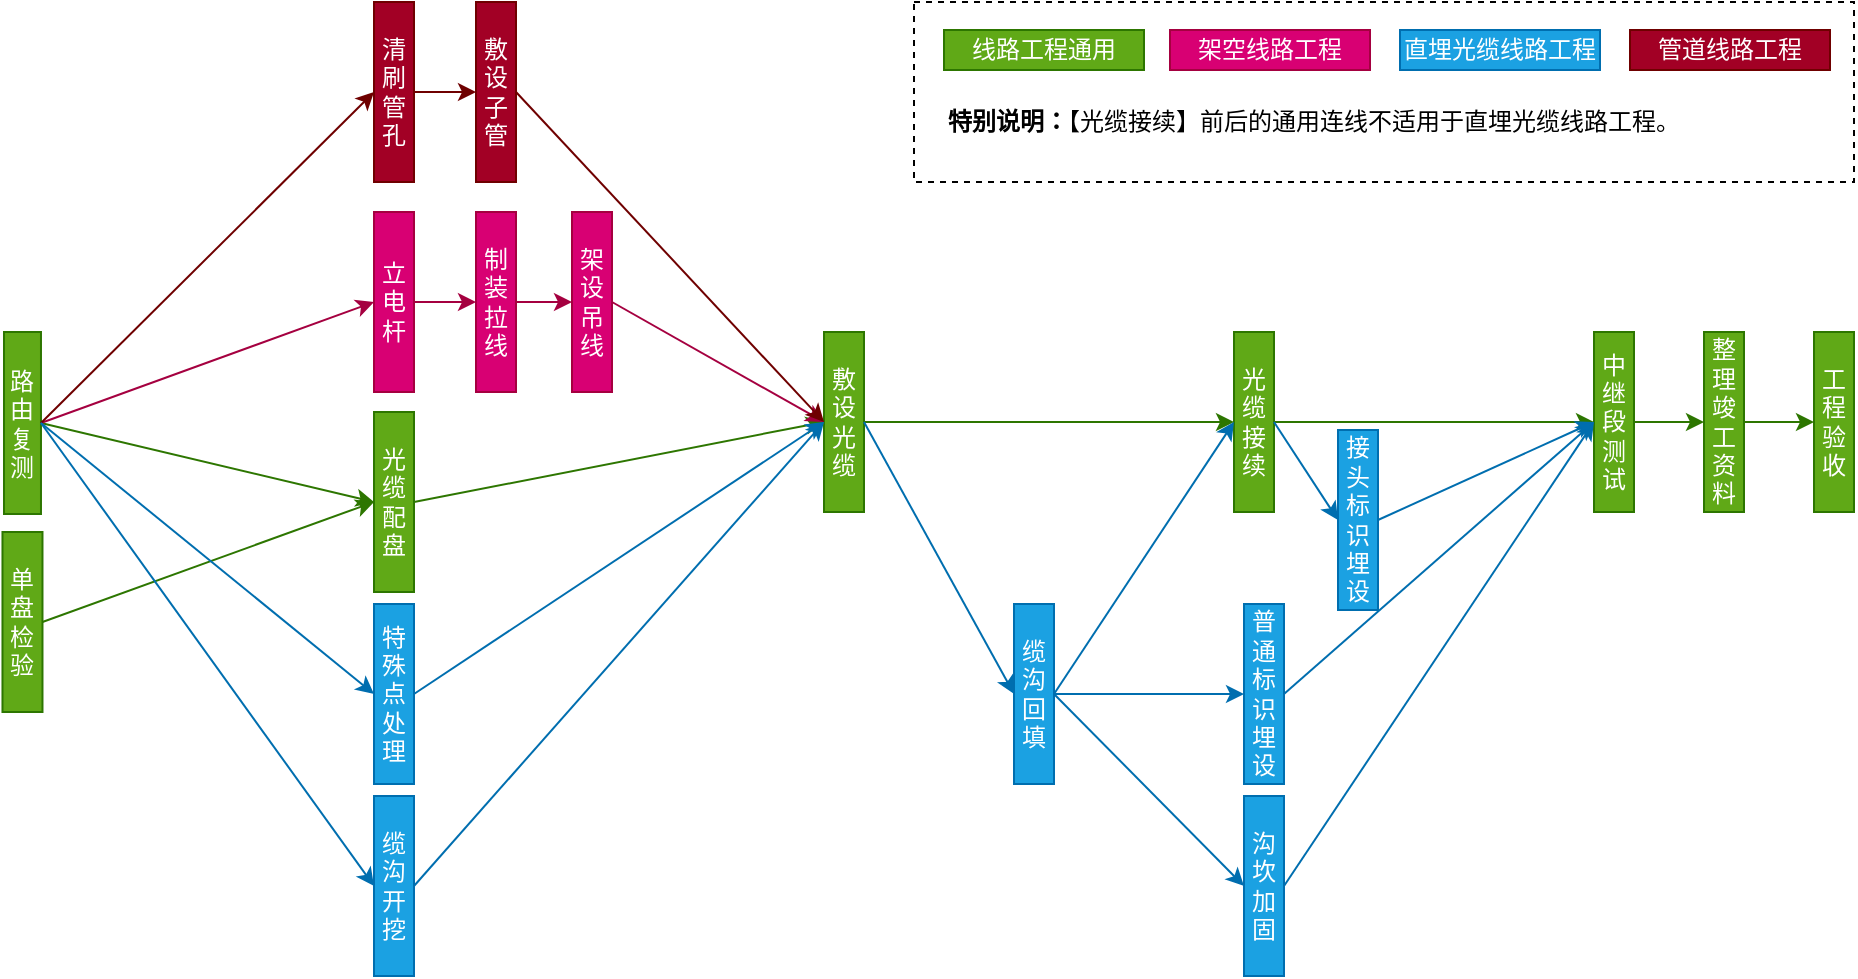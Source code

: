 <mxfile version="13.0.1" type="github">
  <diagram id="U1f1iOyZuHphCbSQjjmQ" name="线路工程施工顺序">
    <mxGraphModel dx="1422" dy="772" grid="1" gridSize="10" guides="1" tooltips="1" connect="1" arrows="1" fold="1" page="1" pageScale="1" pageWidth="1169" pageHeight="827" math="0" shadow="0">
      <root>
        <mxCell id="0" />
        <mxCell id="1" parent="0" />
        <mxCell id="ytEXSWHGDXnanVehtBDF-74" value="" style="rounded=0;whiteSpace=wrap;html=1;dashed=1;" parent="1" vertex="1">
          <mxGeometry x="570" y="60" width="470" height="90" as="geometry" />
        </mxCell>
        <mxCell id="ytEXSWHGDXnanVehtBDF-1" value="路由复测&lt;br&gt;" style="rounded=0;whiteSpace=wrap;html=1;direction=south;fillColor=#60a917;strokeColor=#2D7600;fontColor=#ffffff;" parent="1" vertex="1">
          <mxGeometry x="115" y="225" width="18.49" height="91" as="geometry" />
        </mxCell>
        <mxCell id="ytEXSWHGDXnanVehtBDF-2" value="单盘检验" style="rounded=0;whiteSpace=wrap;html=1;direction=south;fillColor=#60a917;strokeColor=#2D7600;fontColor=#ffffff;" parent="1" vertex="1">
          <mxGeometry x="114.24" y="325" width="20" height="90" as="geometry" />
        </mxCell>
        <mxCell id="ytEXSWHGDXnanVehtBDF-3" value="光缆配盘" style="rounded=0;whiteSpace=wrap;html=1;direction=south;fillColor=#60a917;strokeColor=#2D7600;fontColor=#ffffff;" parent="1" vertex="1">
          <mxGeometry x="300" y="265" width="20" height="90" as="geometry" />
        </mxCell>
        <mxCell id="ytEXSWHGDXnanVehtBDF-4" value="立电杆" style="rounded=0;whiteSpace=wrap;html=1;direction=south;horizontal=1;verticalAlign=middle;fillColor=#d80073;strokeColor=#A50040;fontColor=#ffffff;" parent="1" vertex="1">
          <mxGeometry x="300" y="165" width="20" height="90" as="geometry" />
        </mxCell>
        <mxCell id="ytEXSWHGDXnanVehtBDF-5" value="制装拉线" style="rounded=0;whiteSpace=wrap;html=1;direction=south;fillColor=#d80073;strokeColor=#A50040;fontColor=#ffffff;" parent="1" vertex="1">
          <mxGeometry x="351" y="165" width="20" height="90" as="geometry" />
        </mxCell>
        <mxCell id="ytEXSWHGDXnanVehtBDF-6" value="架设吊线" style="rounded=0;whiteSpace=wrap;html=1;direction=south;fillColor=#d80073;strokeColor=#A50040;fontColor=#ffffff;" parent="1" vertex="1">
          <mxGeometry x="399" y="165" width="20" height="90" as="geometry" />
        </mxCell>
        <mxCell id="ytEXSWHGDXnanVehtBDF-7" value="敷设光缆" style="rounded=0;whiteSpace=wrap;html=1;direction=south;fillColor=#60a917;strokeColor=#2D7600;fontColor=#ffffff;" parent="1" vertex="1">
          <mxGeometry x="525" y="225" width="20" height="90" as="geometry" />
        </mxCell>
        <mxCell id="ytEXSWHGDXnanVehtBDF-8" value="光缆接续" style="rounded=0;whiteSpace=wrap;html=1;direction=south;fillColor=#60a917;strokeColor=#2D7600;fontColor=#ffffff;" parent="1" vertex="1">
          <mxGeometry x="730" y="225" width="20" height="90" as="geometry" />
        </mxCell>
        <mxCell id="ytEXSWHGDXnanVehtBDF-9" value="整理竣工资料" style="rounded=0;whiteSpace=wrap;html=1;direction=south;fillColor=#60a917;strokeColor=#2D7600;fontColor=#ffffff;" parent="1" vertex="1">
          <mxGeometry x="965" y="225" width="20" height="90" as="geometry" />
        </mxCell>
        <mxCell id="ytEXSWHGDXnanVehtBDF-10" value="中继段测试" style="rounded=0;whiteSpace=wrap;html=1;direction=south;fillColor=#60a917;strokeColor=#2D7600;fontColor=#ffffff;" parent="1" vertex="1">
          <mxGeometry x="910" y="225" width="20" height="90" as="geometry" />
        </mxCell>
        <mxCell id="ytEXSWHGDXnanVehtBDF-11" value="工程验收" style="rounded=0;whiteSpace=wrap;html=1;direction=south;fillColor=#60a917;strokeColor=#2D7600;fontColor=#ffffff;" parent="1" vertex="1">
          <mxGeometry x="1020" y="225" width="20" height="90" as="geometry" />
        </mxCell>
        <mxCell id="ytEXSWHGDXnanVehtBDF-14" value="" style="endArrow=classic;html=1;exitX=0.5;exitY=0;exitDx=0;exitDy=0;fillColor=#d80073;strokeColor=#A50040;" parent="1" source="ytEXSWHGDXnanVehtBDF-4" target="ytEXSWHGDXnanVehtBDF-5" edge="1">
          <mxGeometry width="50" height="50" relative="1" as="geometry">
            <mxPoint x="439" y="456" as="sourcePoint" />
            <mxPoint x="489" y="406" as="targetPoint" />
          </mxGeometry>
        </mxCell>
        <mxCell id="ytEXSWHGDXnanVehtBDF-15" value="" style="endArrow=classic;html=1;entryX=0.5;entryY=1;entryDx=0;entryDy=0;exitX=0.5;exitY=0;exitDx=0;exitDy=0;fillColor=#d80073;strokeColor=#A50040;" parent="1" source="ytEXSWHGDXnanVehtBDF-5" target="ytEXSWHGDXnanVehtBDF-6" edge="1">
          <mxGeometry width="50" height="50" relative="1" as="geometry">
            <mxPoint x="369" y="210" as="sourcePoint" />
            <mxPoint x="361" y="220" as="targetPoint" />
          </mxGeometry>
        </mxCell>
        <mxCell id="ytEXSWHGDXnanVehtBDF-16" value="清刷管孔" style="rounded=0;whiteSpace=wrap;html=1;direction=south;horizontal=1;verticalAlign=middle;fillColor=#a20025;strokeColor=#6F0000;fontColor=#ffffff;" parent="1" vertex="1">
          <mxGeometry x="300" y="60" width="20" height="90" as="geometry" />
        </mxCell>
        <mxCell id="ytEXSWHGDXnanVehtBDF-17" value="敷设子管" style="rounded=0;whiteSpace=wrap;html=1;direction=south;fillColor=#a20025;strokeColor=#6F0000;fontColor=#ffffff;" parent="1" vertex="1">
          <mxGeometry x="351" y="60" width="20" height="90" as="geometry" />
        </mxCell>
        <mxCell id="ytEXSWHGDXnanVehtBDF-20" value="" style="endArrow=classic;html=1;exitX=0.5;exitY=0;exitDx=0;exitDy=0;fillColor=#a20025;strokeColor=#6F0000;" parent="1" source="ytEXSWHGDXnanVehtBDF-16" target="ytEXSWHGDXnanVehtBDF-17" edge="1">
          <mxGeometry width="50" height="50" relative="1" as="geometry">
            <mxPoint x="437" y="351" as="sourcePoint" />
            <mxPoint x="487" y="301" as="targetPoint" />
          </mxGeometry>
        </mxCell>
        <mxCell id="ytEXSWHGDXnanVehtBDF-23" value="缆沟开挖" style="rounded=0;whiteSpace=wrap;html=1;direction=south;horizontal=1;verticalAlign=middle;fillColor=#1ba1e2;strokeColor=#006EAF;fontColor=#ffffff;" parent="1" vertex="1">
          <mxGeometry x="300" y="457" width="20" height="90" as="geometry" />
        </mxCell>
        <mxCell id="ytEXSWHGDXnanVehtBDF-25" value="特殊点处理" style="rounded=0;whiteSpace=wrap;html=1;direction=south;horizontal=1;verticalAlign=middle;fillColor=#1ba1e2;strokeColor=#006EAF;fontColor=#ffffff;" parent="1" vertex="1">
          <mxGeometry x="300" y="361" width="20" height="90" as="geometry" />
        </mxCell>
        <mxCell id="ytEXSWHGDXnanVehtBDF-26" value="缆沟回填" style="rounded=0;whiteSpace=wrap;html=1;direction=south;fillColor=#1ba1e2;strokeColor=#006EAF;fontColor=#ffffff;" parent="1" vertex="1">
          <mxGeometry x="620" y="361" width="20" height="90" as="geometry" />
        </mxCell>
        <mxCell id="ytEXSWHGDXnanVehtBDF-28" value="沟坎加固" style="rounded=0;whiteSpace=wrap;html=1;direction=south;fillColor=#1ba1e2;strokeColor=#006EAF;fontColor=#ffffff;" parent="1" vertex="1">
          <mxGeometry x="735" y="457" width="20" height="90" as="geometry" />
        </mxCell>
        <mxCell id="ytEXSWHGDXnanVehtBDF-30" value="普通标识埋设" style="rounded=0;whiteSpace=wrap;html=1;direction=south;fillColor=#1ba1e2;strokeColor=#006EAF;fontColor=#ffffff;" parent="1" vertex="1">
          <mxGeometry x="735" y="361" width="20" height="90" as="geometry" />
        </mxCell>
        <mxCell id="ytEXSWHGDXnanVehtBDF-31" value="接头标识埋设" style="rounded=0;whiteSpace=wrap;html=1;direction=south;fillColor=#1ba1e2;strokeColor=#006EAF;fontColor=#ffffff;" parent="1" vertex="1">
          <mxGeometry x="782" y="274" width="20" height="90" as="geometry" />
        </mxCell>
        <mxCell id="ytEXSWHGDXnanVehtBDF-33" value="" style="endArrow=classic;html=1;exitX=0.5;exitY=0;exitDx=0;exitDy=0;entryX=0.5;entryY=1;entryDx=0;entryDy=0;fillColor=#60a917;strokeColor=#2D7600;" parent="1" source="ytEXSWHGDXnanVehtBDF-2" target="ytEXSWHGDXnanVehtBDF-3" edge="1">
          <mxGeometry width="50" height="50" relative="1" as="geometry">
            <mxPoint x="497" y="317" as="sourcePoint" />
            <mxPoint x="547" y="267" as="targetPoint" />
          </mxGeometry>
        </mxCell>
        <mxCell id="ytEXSWHGDXnanVehtBDF-34" value="" style="endArrow=classic;html=1;exitX=0.5;exitY=0;exitDx=0;exitDy=0;entryX=0.5;entryY=1;entryDx=0;entryDy=0;fillColor=#60a917;strokeColor=#2D7600;" parent="1" source="ytEXSWHGDXnanVehtBDF-1" target="ytEXSWHGDXnanVehtBDF-3" edge="1">
          <mxGeometry width="50" height="50" relative="1" as="geometry">
            <mxPoint x="247" y="322" as="sourcePoint" />
            <mxPoint x="307" y="322" as="targetPoint" />
          </mxGeometry>
        </mxCell>
        <mxCell id="ytEXSWHGDXnanVehtBDF-35" value="" style="endArrow=classic;html=1;exitX=0.5;exitY=0;exitDx=0;exitDy=0;entryX=0.5;entryY=1;entryDx=0;entryDy=0;fillColor=#60a917;strokeColor=#2D7600;" parent="1" source="ytEXSWHGDXnanVehtBDF-3" target="ytEXSWHGDXnanVehtBDF-7" edge="1">
          <mxGeometry width="50" height="50" relative="1" as="geometry">
            <mxPoint x="470" y="317" as="sourcePoint" />
            <mxPoint x="520" y="267" as="targetPoint" />
          </mxGeometry>
        </mxCell>
        <mxCell id="ytEXSWHGDXnanVehtBDF-36" value="" style="endArrow=classic;html=1;exitX=0.5;exitY=0;exitDx=0;exitDy=0;entryX=0.5;entryY=1;entryDx=0;entryDy=0;fillColor=#1ba1e2;strokeColor=#006EAF;" parent="1" source="ytEXSWHGDXnanVehtBDF-26" target="ytEXSWHGDXnanVehtBDF-28" edge="1">
          <mxGeometry width="50" height="50" relative="1" as="geometry">
            <mxPoint x="514" y="255" as="sourcePoint" />
            <mxPoint x="774" y="360" as="targetPoint" />
          </mxGeometry>
        </mxCell>
        <mxCell id="ytEXSWHGDXnanVehtBDF-39" value="" style="endArrow=classic;html=1;exitX=0.5;exitY=0;exitDx=0;exitDy=0;entryX=0.5;entryY=1;entryDx=0;entryDy=0;fillColor=#1ba1e2;strokeColor=#006EAF;" parent="1" source="ytEXSWHGDXnanVehtBDF-26" target="ytEXSWHGDXnanVehtBDF-30" edge="1">
          <mxGeometry width="50" height="50" relative="1" as="geometry">
            <mxPoint x="634" y="370" as="sourcePoint" />
            <mxPoint x="829" y="370" as="targetPoint" />
          </mxGeometry>
        </mxCell>
        <mxCell id="ytEXSWHGDXnanVehtBDF-40" value="" style="endArrow=classic;html=1;exitX=0.5;exitY=0;exitDx=0;exitDy=0;entryX=0.5;entryY=1;entryDx=0;entryDy=0;fillColor=#1ba1e2;strokeColor=#006EAF;" parent="1" source="ytEXSWHGDXnanVehtBDF-23" target="ytEXSWHGDXnanVehtBDF-7" edge="1">
          <mxGeometry width="50" height="50" relative="1" as="geometry">
            <mxPoint x="247" y="222" as="sourcePoint" />
            <mxPoint x="307" y="322" as="targetPoint" />
            <Array as="points" />
          </mxGeometry>
        </mxCell>
        <mxCell id="ytEXSWHGDXnanVehtBDF-41" value="" style="endArrow=classic;html=1;exitX=0.5;exitY=0;exitDx=0;exitDy=0;entryX=0.5;entryY=1;entryDx=0;entryDy=0;fillColor=#d80073;strokeColor=#A50040;" parent="1" source="ytEXSWHGDXnanVehtBDF-6" target="ytEXSWHGDXnanVehtBDF-7" edge="1">
          <mxGeometry width="50" height="50" relative="1" as="geometry">
            <mxPoint x="257" y="232" as="sourcePoint" />
            <mxPoint x="317" y="332" as="targetPoint" />
          </mxGeometry>
        </mxCell>
        <mxCell id="ytEXSWHGDXnanVehtBDF-42" value="" style="endArrow=classic;html=1;exitX=0.5;exitY=0;exitDx=0;exitDy=0;entryX=0.5;entryY=1;entryDx=0;entryDy=0;fillColor=#a20025;strokeColor=#6F0000;" parent="1" source="ytEXSWHGDXnanVehtBDF-17" target="ytEXSWHGDXnanVehtBDF-7" edge="1">
          <mxGeometry width="50" height="50" relative="1" as="geometry">
            <mxPoint x="267" y="242" as="sourcePoint" />
            <mxPoint x="495" y="266" as="targetPoint" />
          </mxGeometry>
        </mxCell>
        <mxCell id="ytEXSWHGDXnanVehtBDF-43" value="" style="endArrow=classic;html=1;exitX=0.5;exitY=0;exitDx=0;exitDy=0;entryX=0.5;entryY=1;entryDx=0;entryDy=0;fillColor=#1ba1e2;strokeColor=#006EAF;" parent="1" source="ytEXSWHGDXnanVehtBDF-25" target="ytEXSWHGDXnanVehtBDF-7" edge="1">
          <mxGeometry width="50" height="50" relative="1" as="geometry">
            <mxPoint x="326" y="-77.03" as="sourcePoint" />
            <mxPoint x="510" y="272" as="targetPoint" />
            <Array as="points" />
          </mxGeometry>
        </mxCell>
        <mxCell id="ytEXSWHGDXnanVehtBDF-44" value="" style="endArrow=classic;html=1;exitX=0.5;exitY=0;exitDx=0;exitDy=0;entryX=0.5;entryY=1;entryDx=0;entryDy=0;fillColor=#d80073;strokeColor=#A50040;" parent="1" source="ytEXSWHGDXnanVehtBDF-1" target="ytEXSWHGDXnanVehtBDF-4" edge="1">
          <mxGeometry width="50" height="50" relative="1" as="geometry">
            <mxPoint x="247" y="322" as="sourcePoint" />
            <mxPoint x="307" y="322" as="targetPoint" />
          </mxGeometry>
        </mxCell>
        <mxCell id="ytEXSWHGDXnanVehtBDF-45" value="" style="endArrow=classic;html=1;exitX=0.5;exitY=0;exitDx=0;exitDy=0;entryX=0.5;entryY=1;entryDx=0;entryDy=0;fillColor=#a20025;strokeColor=#6F0000;" parent="1" source="ytEXSWHGDXnanVehtBDF-1" target="ytEXSWHGDXnanVehtBDF-16" edge="1">
          <mxGeometry width="50" height="50" relative="1" as="geometry">
            <mxPoint x="247" y="222" as="sourcePoint" />
            <mxPoint x="309" y="220" as="targetPoint" />
          </mxGeometry>
        </mxCell>
        <mxCell id="ytEXSWHGDXnanVehtBDF-46" value="" style="endArrow=classic;html=1;exitX=0.5;exitY=0;exitDx=0;exitDy=0;entryX=0.5;entryY=1;entryDx=0;entryDy=0;fillColor=#1ba1e2;strokeColor=#006EAF;" parent="1" source="ytEXSWHGDXnanVehtBDF-1" target="ytEXSWHGDXnanVehtBDF-25" edge="1">
          <mxGeometry width="50" height="50" relative="1" as="geometry">
            <mxPoint x="247" y="222" as="sourcePoint" />
            <mxPoint x="295" y="-4" as="targetPoint" />
          </mxGeometry>
        </mxCell>
        <mxCell id="ytEXSWHGDXnanVehtBDF-50" value="" style="endArrow=classic;html=1;entryX=0.5;entryY=1;entryDx=0;entryDy=0;exitX=0.5;exitY=0;exitDx=0;exitDy=0;fillColor=#1ba1e2;strokeColor=#006EAF;" parent="1" source="ytEXSWHGDXnanVehtBDF-1" target="ytEXSWHGDXnanVehtBDF-23" edge="1">
          <mxGeometry width="50" height="50" relative="1" as="geometry">
            <mxPoint x="235" y="216" as="sourcePoint" />
            <mxPoint x="305" y="6" as="targetPoint" />
          </mxGeometry>
        </mxCell>
        <mxCell id="ytEXSWHGDXnanVehtBDF-51" value="" style="endArrow=classic;html=1;exitX=0.5;exitY=0;exitDx=0;exitDy=0;entryX=0.5;entryY=1;entryDx=0;entryDy=0;fillColor=#60a917;strokeColor=#2D7600;" parent="1" source="ytEXSWHGDXnanVehtBDF-7" target="ytEXSWHGDXnanVehtBDF-8" edge="1">
          <mxGeometry width="50" height="50" relative="1" as="geometry">
            <mxPoint x="175" y="220" as="sourcePoint" />
            <mxPoint x="309" y="220" as="targetPoint" />
          </mxGeometry>
        </mxCell>
        <mxCell id="ytEXSWHGDXnanVehtBDF-52" value="" style="endArrow=classic;html=1;entryX=0.5;entryY=1;entryDx=0;entryDy=0;exitX=0.5;exitY=0;exitDx=0;exitDy=0;fillColor=#60a917;strokeColor=#2D7600;" parent="1" source="ytEXSWHGDXnanVehtBDF-8" target="ytEXSWHGDXnanVehtBDF-10" edge="1">
          <mxGeometry width="50" height="50" relative="1" as="geometry">
            <mxPoint x="715" y="143" as="sourcePoint" />
            <mxPoint x="780" y="142.5" as="targetPoint" />
          </mxGeometry>
        </mxCell>
        <mxCell id="ytEXSWHGDXnanVehtBDF-53" value="" style="endArrow=classic;html=1;entryX=0.5;entryY=1;entryDx=0;entryDy=0;exitX=0.5;exitY=0;exitDx=0;exitDy=0;fillColor=#60a917;strokeColor=#2D7600;" parent="1" source="ytEXSWHGDXnanVehtBDF-10" target="ytEXSWHGDXnanVehtBDF-9" edge="1">
          <mxGeometry width="50" height="50" relative="1" as="geometry">
            <mxPoint x="670" y="215" as="sourcePoint" />
            <mxPoint x="820" y="215" as="targetPoint" />
          </mxGeometry>
        </mxCell>
        <mxCell id="ytEXSWHGDXnanVehtBDF-54" value="" style="endArrow=classic;html=1;entryX=0.5;entryY=1;entryDx=0;entryDy=0;exitX=0.5;exitY=0;exitDx=0;exitDy=0;fillColor=#60a917;strokeColor=#2D7600;" parent="1" source="ytEXSWHGDXnanVehtBDF-9" target="ytEXSWHGDXnanVehtBDF-11" edge="1">
          <mxGeometry width="50" height="50" relative="1" as="geometry">
            <mxPoint x="940" y="205" as="sourcePoint" />
            <mxPoint x="925" y="215" as="targetPoint" />
          </mxGeometry>
        </mxCell>
        <mxCell id="ytEXSWHGDXnanVehtBDF-57" value="" style="endArrow=classic;html=1;exitX=0.5;exitY=0;exitDx=0;exitDy=0;entryX=0.5;entryY=1;entryDx=0;entryDy=0;fillColor=#1ba1e2;strokeColor=#006EAF;" parent="1" source="ytEXSWHGDXnanVehtBDF-7" target="ytEXSWHGDXnanVehtBDF-26" edge="1">
          <mxGeometry width="50" height="50" relative="1" as="geometry">
            <mxPoint x="530" y="272" as="sourcePoint" />
            <mxPoint x="745" y="272" as="targetPoint" />
          </mxGeometry>
        </mxCell>
        <mxCell id="ytEXSWHGDXnanVehtBDF-62" value="" style="endArrow=classic;html=1;exitX=0.5;exitY=0;exitDx=0;exitDy=0;entryX=0.5;entryY=1;entryDx=0;entryDy=0;fillColor=#1ba1e2;strokeColor=#006EAF;" parent="1" source="ytEXSWHGDXnanVehtBDF-26" target="ytEXSWHGDXnanVehtBDF-8" edge="1">
          <mxGeometry width="50" height="50" relative="1" as="geometry">
            <mxPoint x="634" y="378" as="sourcePoint" />
            <mxPoint x="745" y="378" as="targetPoint" />
          </mxGeometry>
        </mxCell>
        <mxCell id="ytEXSWHGDXnanVehtBDF-64" value="" style="endArrow=classic;html=1;entryX=0.5;entryY=1;entryDx=0;entryDy=0;exitX=0.5;exitY=0;exitDx=0;exitDy=0;fillColor=#1ba1e2;strokeColor=#006EAF;" parent="1" source="ytEXSWHGDXnanVehtBDF-8" target="ytEXSWHGDXnanVehtBDF-31" edge="1">
          <mxGeometry width="50" height="50" relative="1" as="geometry">
            <mxPoint x="685" y="153" as="sourcePoint" />
            <mxPoint x="935" y="153" as="targetPoint" />
          </mxGeometry>
        </mxCell>
        <mxCell id="ytEXSWHGDXnanVehtBDF-65" value="" style="endArrow=classic;html=1;entryX=0.5;entryY=1;entryDx=0;entryDy=0;exitX=0.5;exitY=0;exitDx=0;exitDy=0;fillColor=#1ba1e2;strokeColor=#006EAF;" parent="1" source="ytEXSWHGDXnanVehtBDF-31" target="ytEXSWHGDXnanVehtBDF-10" edge="1">
          <mxGeometry width="50" height="50" relative="1" as="geometry">
            <mxPoint x="685" y="153" as="sourcePoint" />
            <mxPoint x="800" y="215" as="targetPoint" />
          </mxGeometry>
        </mxCell>
        <mxCell id="ytEXSWHGDXnanVehtBDF-66" value="" style="endArrow=classic;html=1;exitX=0.5;exitY=0;exitDx=0;exitDy=0;entryX=0.5;entryY=1;entryDx=0;entryDy=0;fillColor=#1ba1e2;strokeColor=#006EAF;" parent="1" source="ytEXSWHGDXnanVehtBDF-28" target="ytEXSWHGDXnanVehtBDF-10" edge="1">
          <mxGeometry width="50" height="50" relative="1" as="geometry">
            <mxPoint x="634" y="378" as="sourcePoint" />
            <mxPoint x="745" y="378" as="targetPoint" />
          </mxGeometry>
        </mxCell>
        <mxCell id="ytEXSWHGDXnanVehtBDF-67" value="" style="endArrow=classic;html=1;exitX=0.5;exitY=0;exitDx=0;exitDy=0;entryX=0.5;entryY=1;entryDx=0;entryDy=0;fillColor=#1ba1e2;strokeColor=#006EAF;" parent="1" source="ytEXSWHGDXnanVehtBDF-30" target="ytEXSWHGDXnanVehtBDF-10" edge="1">
          <mxGeometry width="50" height="50" relative="1" as="geometry">
            <mxPoint x="634" y="378" as="sourcePoint" />
            <mxPoint x="745" y="478" as="targetPoint" />
          </mxGeometry>
        </mxCell>
        <mxCell id="ytEXSWHGDXnanVehtBDF-69" value="立电杆" style="rounded=0;whiteSpace=wrap;html=1;direction=south;horizontal=1;verticalAlign=middle;fillColor=#d80073;strokeColor=#A50040;fontColor=#ffffff;" parent="1" vertex="1">
          <mxGeometry x="300" y="165" width="20" height="90" as="geometry" />
        </mxCell>
        <mxCell id="ytEXSWHGDXnanVehtBDF-71" value="管道线路工程" style="rounded=0;whiteSpace=wrap;html=1;direction=west;horizontal=1;verticalAlign=middle;fillColor=#a20025;strokeColor=#6F0000;fontColor=#ffffff;" parent="1" vertex="1">
          <mxGeometry x="928" y="74" width="100" height="20" as="geometry" />
        </mxCell>
        <mxCell id="ytEXSWHGDXnanVehtBDF-72" value="架空线路工程" style="rounded=0;whiteSpace=wrap;html=1;direction=west;horizontal=1;verticalAlign=middle;fillColor=#d80073;strokeColor=#A50040;fontColor=#ffffff;" parent="1" vertex="1">
          <mxGeometry x="698" y="74" width="100" height="20" as="geometry" />
        </mxCell>
        <mxCell id="ytEXSWHGDXnanVehtBDF-73" value="直埋光缆线路工程" style="rounded=0;whiteSpace=wrap;html=1;direction=west;horizontal=1;verticalAlign=middle;fillColor=#1ba1e2;strokeColor=#006EAF;fontColor=#ffffff;" parent="1" vertex="1">
          <mxGeometry x="813" y="74" width="100" height="20" as="geometry" />
        </mxCell>
        <mxCell id="ubCEMEmYxDRO1DP1UkU_-1" value="线路工程通用" style="rounded=0;whiteSpace=wrap;html=1;direction=west;fillColor=#60a917;strokeColor=#2D7600;fontColor=#ffffff;" vertex="1" parent="1">
          <mxGeometry x="585" y="74" width="100" height="20" as="geometry" />
        </mxCell>
        <mxCell id="ubCEMEmYxDRO1DP1UkU_-2" value="特别说明：&lt;span style=&quot;font-weight: normal&quot;&gt;【光缆接续】前后的通用连线不适用于直埋光缆线路工程。&lt;/span&gt;" style="text;html=1;strokeColor=none;fillColor=none;align=left;verticalAlign=middle;whiteSpace=wrap;rounded=0;fontStyle=1" vertex="1" parent="1">
          <mxGeometry x="585" y="100" width="445" height="40" as="geometry" />
        </mxCell>
      </root>
    </mxGraphModel>
  </diagram>
</mxfile>
